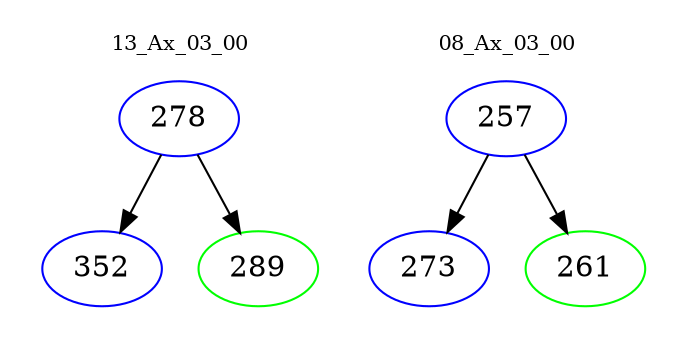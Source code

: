 digraph{
subgraph cluster_0 {
color = white
label = "13_Ax_03_00";
fontsize=10;
T0_278 [label="278", color="blue"]
T0_278 -> T0_352 [color="black"]
T0_352 [label="352", color="blue"]
T0_278 -> T0_289 [color="black"]
T0_289 [label="289", color="green"]
}
subgraph cluster_1 {
color = white
label = "08_Ax_03_00";
fontsize=10;
T1_257 [label="257", color="blue"]
T1_257 -> T1_273 [color="black"]
T1_273 [label="273", color="blue"]
T1_257 -> T1_261 [color="black"]
T1_261 [label="261", color="green"]
}
}
